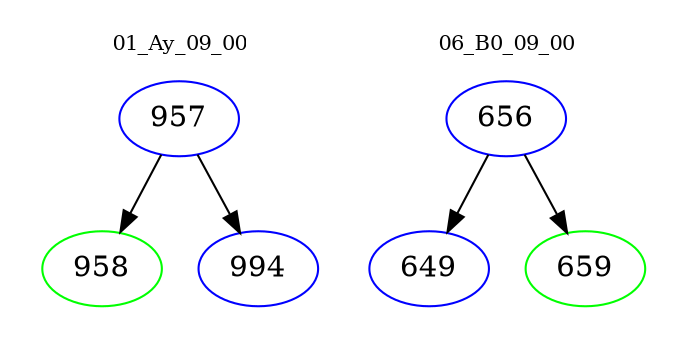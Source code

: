 digraph{
subgraph cluster_0 {
color = white
label = "01_Ay_09_00";
fontsize=10;
T0_957 [label="957", color="blue"]
T0_957 -> T0_958 [color="black"]
T0_958 [label="958", color="green"]
T0_957 -> T0_994 [color="black"]
T0_994 [label="994", color="blue"]
}
subgraph cluster_1 {
color = white
label = "06_B0_09_00";
fontsize=10;
T1_656 [label="656", color="blue"]
T1_656 -> T1_649 [color="black"]
T1_649 [label="649", color="blue"]
T1_656 -> T1_659 [color="black"]
T1_659 [label="659", color="green"]
}
}
